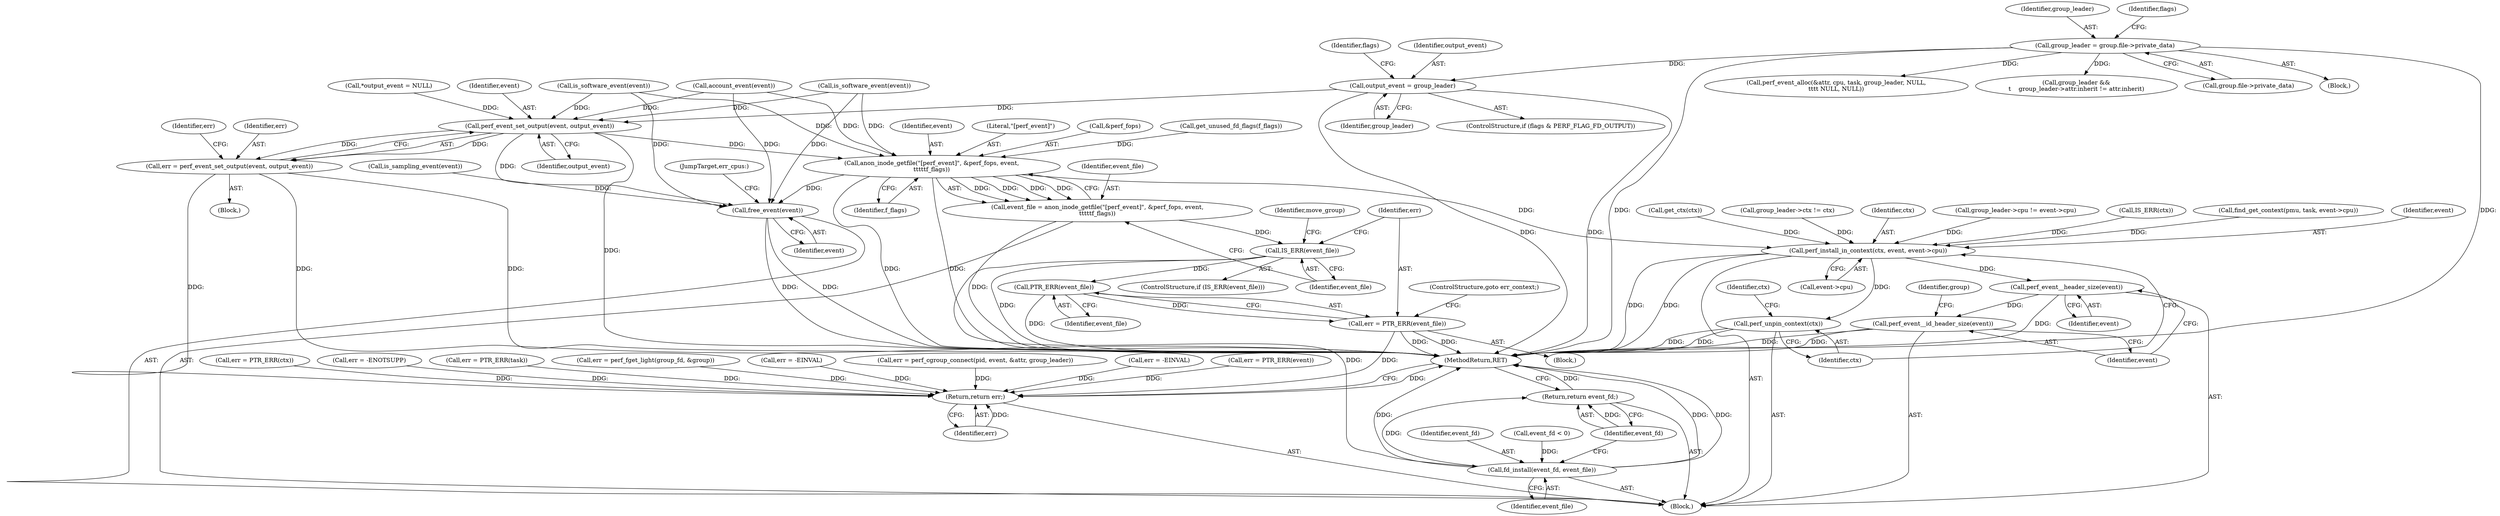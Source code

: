 digraph "0_linux_f63a8daa5812afef4f06c962351687e1ff9ccb2b@pointer" {
"1000273" [label="(Call,output_event = group_leader)"];
"1000262" [label="(Call,group_leader = group.file->private_data)"];
"1000509" [label="(Call,perf_event_set_output(event, output_event))"];
"1000507" [label="(Call,err = perf_event_set_output(event, output_event))"];
"1000666" [label="(Return,return err;)"];
"1000517" [label="(Call,anon_inode_getfile(\"[perf_event]\", &perf_fops, event,\n\t\t\t\t\tf_flags))"];
"1000515" [label="(Call,event_file = anon_inode_getfile(\"[perf_event]\", &perf_fops, event,\n\t\t\t\t\tf_flags))"];
"1000524" [label="(Call,IS_ERR(event_file))"];
"1000529" [label="(Call,PTR_ERR(event_file))"];
"1000527" [label="(Call,err = PTR_ERR(event_file))"];
"1000640" [label="(Call,fd_install(event_fd, event_file))"];
"1000643" [label="(Return,return event_fd;)"];
"1000596" [label="(Call,perf_install_in_context(ctx, event, event->cpu))"];
"1000602" [label="(Call,perf_unpin_context(ctx))"];
"1000634" [label="(Call,perf_event__header_size(event))"];
"1000636" [label="(Call,perf_event__id_header_size(event))"];
"1000651" [label="(Call,free_event(event))"];
"1000263" [label="(Identifier,group_leader)"];
"1000433" [label="(Call,IS_ERR(ctx))"];
"1000533" [label="(Identifier,move_group)"];
"1000426" [label="(Call,find_get_context(pmu, task, event->cpu))"];
"1000436" [label="(Call,err = PTR_ERR(ctx))"];
"1000380" [label="(Call,err = -ENOTSUPP)"];
"1000271" [label="(Identifier,flags)"];
"1000506" [label="(Block,)"];
"1000516" [label="(Identifier,event_file)"];
"1000529" [label="(Call,PTR_ERR(event_file))"];
"1000262" [label="(Call,group_leader = group.file->private_data)"];
"1000508" [label="(Identifier,err)"];
"1000127" [label="(Block,)"];
"1000302" [label="(Call,err = PTR_ERR(task))"];
"1000598" [label="(Identifier,event)"];
"1000668" [label="(MethodReturn,RET)"];
"1000594" [label="(Call,get_ctx(ctx))"];
"1000523" [label="(ControlStructure,if (IS_ERR(event_file)))"];
"1000489" [label="(Call,group_leader->ctx != ctx)"];
"1000330" [label="(Call,perf_event_alloc(&attr, cpu, task, group_leader, NULL,\n\t\t\t\t NULL, NULL))"];
"1000636" [label="(Call,perf_event__id_header_size(event))"];
"1000402" [label="(Call,is_software_event(event))"];
"1000517" [label="(Call,anon_inode_getfile(\"[perf_event]\", &perf_fops, event,\n\t\t\t\t\tf_flags))"];
"1000385" [label="(Call,account_event(event))"];
"1000273" [label="(Call,output_event = group_leader)"];
"1000510" [label="(Identifier,event)"];
"1000513" [label="(Identifier,err)"];
"1000667" [label="(Identifier,err)"];
"1000528" [label="(Identifier,err)"];
"1000530" [label="(Identifier,event_file)"];
"1000603" [label="(Identifier,ctx)"];
"1000653" [label="(JumpTarget,err_cpus:)"];
"1000642" [label="(Identifier,event_file)"];
"1000310" [label="(Call,group_leader &&\n\t    group_leader->attr.inherit != attr.inherit)"];
"1000274" [label="(Identifier,output_event)"];
"1000521" [label="(Identifier,event)"];
"1000651" [label="(Call,free_event(event))"];
"1000524" [label="(Call,IS_ERR(event_file))"];
"1000511" [label="(Identifier,output_event)"];
"1000253" [label="(Call,err = perf_fget_light(group_fd, &group))"];
"1000652" [label="(Identifier,event)"];
"1000322" [label="(Call,err = -EINVAL)"];
"1000666" [label="(Return,return err;)"];
"1000640" [label="(Call,fd_install(event_fd, event_file))"];
"1000518" [label="(Literal,\"[perf_event]\")"];
"1000522" [label="(Identifier,f_flags)"];
"1000515" [label="(Call,event_file = anon_inode_getfile(\"[perf_event]\", &perf_fops, event,\n\t\t\t\t\tf_flags))"];
"1000641" [label="(Identifier,event_fd)"];
"1000396" [label="(Call,is_software_event(event))"];
"1000597" [label="(Identifier,ctx)"];
"1000596" [label="(Call,perf_install_in_context(ctx, event, event->cpu))"];
"1000133" [label="(Call,*output_event = NULL)"];
"1000602" [label="(Call,perf_unpin_context(ctx))"];
"1000509" [label="(Call,perf_event_set_output(event, output_event))"];
"1000242" [label="(Call,event_fd < 0)"];
"1000643" [label="(Return,return event_fd;)"];
"1000269" [label="(ControlStructure,if (flags & PERF_FLAG_FD_OUTPUT))"];
"1000264" [label="(Call,group.file->private_data)"];
"1000278" [label="(Identifier,flags)"];
"1000368" [label="(Call,is_sampling_event(event))"];
"1000275" [label="(Identifier,group_leader)"];
"1000353" [label="(Call,err = perf_cgroup_connect(pid, event, &attr, group_leader))"];
"1000531" [label="(ControlStructure,goto err_context;)"];
"1000607" [label="(Identifier,ctx)"];
"1000452" [label="(Call,err = -EINVAL)"];
"1000526" [label="(Block,)"];
"1000634" [label="(Call,perf_event__header_size(event))"];
"1000519" [label="(Call,&perf_fops)"];
"1000343" [label="(Call,err = PTR_ERR(event))"];
"1000507" [label="(Call,err = perf_event_set_output(event, output_event))"];
"1000644" [label="(Identifier,event_fd)"];
"1000525" [label="(Identifier,event_file)"];
"1000478" [label="(Call,group_leader->cpu != event->cpu)"];
"1000239" [label="(Call,get_unused_fd_flags(f_flags))"];
"1000639" [label="(Identifier,group)"];
"1000635" [label="(Identifier,event)"];
"1000527" [label="(Call,err = PTR_ERR(event_file))"];
"1000637" [label="(Identifier,event)"];
"1000599" [label="(Call,event->cpu)"];
"1000252" [label="(Block,)"];
"1000273" -> "1000269"  [label="AST: "];
"1000273" -> "1000275"  [label="CFG: "];
"1000274" -> "1000273"  [label="AST: "];
"1000275" -> "1000273"  [label="AST: "];
"1000278" -> "1000273"  [label="CFG: "];
"1000273" -> "1000668"  [label="DDG: "];
"1000273" -> "1000668"  [label="DDG: "];
"1000262" -> "1000273"  [label="DDG: "];
"1000273" -> "1000509"  [label="DDG: "];
"1000262" -> "1000252"  [label="AST: "];
"1000262" -> "1000264"  [label="CFG: "];
"1000263" -> "1000262"  [label="AST: "];
"1000264" -> "1000262"  [label="AST: "];
"1000271" -> "1000262"  [label="CFG: "];
"1000262" -> "1000668"  [label="DDG: "];
"1000262" -> "1000668"  [label="DDG: "];
"1000262" -> "1000310"  [label="DDG: "];
"1000262" -> "1000330"  [label="DDG: "];
"1000509" -> "1000507"  [label="AST: "];
"1000509" -> "1000511"  [label="CFG: "];
"1000510" -> "1000509"  [label="AST: "];
"1000511" -> "1000509"  [label="AST: "];
"1000507" -> "1000509"  [label="CFG: "];
"1000509" -> "1000668"  [label="DDG: "];
"1000509" -> "1000507"  [label="DDG: "];
"1000509" -> "1000507"  [label="DDG: "];
"1000396" -> "1000509"  [label="DDG: "];
"1000402" -> "1000509"  [label="DDG: "];
"1000385" -> "1000509"  [label="DDG: "];
"1000133" -> "1000509"  [label="DDG: "];
"1000509" -> "1000517"  [label="DDG: "];
"1000509" -> "1000651"  [label="DDG: "];
"1000507" -> "1000506"  [label="AST: "];
"1000508" -> "1000507"  [label="AST: "];
"1000513" -> "1000507"  [label="CFG: "];
"1000507" -> "1000668"  [label="DDG: "];
"1000507" -> "1000668"  [label="DDG: "];
"1000507" -> "1000666"  [label="DDG: "];
"1000666" -> "1000127"  [label="AST: "];
"1000666" -> "1000667"  [label="CFG: "];
"1000667" -> "1000666"  [label="AST: "];
"1000668" -> "1000666"  [label="CFG: "];
"1000666" -> "1000668"  [label="DDG: "];
"1000667" -> "1000666"  [label="DDG: "];
"1000343" -> "1000666"  [label="DDG: "];
"1000436" -> "1000666"  [label="DDG: "];
"1000253" -> "1000666"  [label="DDG: "];
"1000452" -> "1000666"  [label="DDG: "];
"1000322" -> "1000666"  [label="DDG: "];
"1000353" -> "1000666"  [label="DDG: "];
"1000380" -> "1000666"  [label="DDG: "];
"1000302" -> "1000666"  [label="DDG: "];
"1000527" -> "1000666"  [label="DDG: "];
"1000517" -> "1000515"  [label="AST: "];
"1000517" -> "1000522"  [label="CFG: "];
"1000518" -> "1000517"  [label="AST: "];
"1000519" -> "1000517"  [label="AST: "];
"1000521" -> "1000517"  [label="AST: "];
"1000522" -> "1000517"  [label="AST: "];
"1000515" -> "1000517"  [label="CFG: "];
"1000517" -> "1000668"  [label="DDG: "];
"1000517" -> "1000668"  [label="DDG: "];
"1000517" -> "1000515"  [label="DDG: "];
"1000517" -> "1000515"  [label="DDG: "];
"1000517" -> "1000515"  [label="DDG: "];
"1000517" -> "1000515"  [label="DDG: "];
"1000396" -> "1000517"  [label="DDG: "];
"1000402" -> "1000517"  [label="DDG: "];
"1000385" -> "1000517"  [label="DDG: "];
"1000239" -> "1000517"  [label="DDG: "];
"1000517" -> "1000596"  [label="DDG: "];
"1000517" -> "1000651"  [label="DDG: "];
"1000515" -> "1000127"  [label="AST: "];
"1000516" -> "1000515"  [label="AST: "];
"1000525" -> "1000515"  [label="CFG: "];
"1000515" -> "1000668"  [label="DDG: "];
"1000515" -> "1000524"  [label="DDG: "];
"1000524" -> "1000523"  [label="AST: "];
"1000524" -> "1000525"  [label="CFG: "];
"1000525" -> "1000524"  [label="AST: "];
"1000528" -> "1000524"  [label="CFG: "];
"1000533" -> "1000524"  [label="CFG: "];
"1000524" -> "1000668"  [label="DDG: "];
"1000524" -> "1000529"  [label="DDG: "];
"1000524" -> "1000640"  [label="DDG: "];
"1000529" -> "1000527"  [label="AST: "];
"1000529" -> "1000530"  [label="CFG: "];
"1000530" -> "1000529"  [label="AST: "];
"1000527" -> "1000529"  [label="CFG: "];
"1000529" -> "1000668"  [label="DDG: "];
"1000529" -> "1000527"  [label="DDG: "];
"1000527" -> "1000526"  [label="AST: "];
"1000528" -> "1000527"  [label="AST: "];
"1000531" -> "1000527"  [label="CFG: "];
"1000527" -> "1000668"  [label="DDG: "];
"1000527" -> "1000668"  [label="DDG: "];
"1000640" -> "1000127"  [label="AST: "];
"1000640" -> "1000642"  [label="CFG: "];
"1000641" -> "1000640"  [label="AST: "];
"1000642" -> "1000640"  [label="AST: "];
"1000644" -> "1000640"  [label="CFG: "];
"1000640" -> "1000668"  [label="DDG: "];
"1000640" -> "1000668"  [label="DDG: "];
"1000640" -> "1000668"  [label="DDG: "];
"1000242" -> "1000640"  [label="DDG: "];
"1000640" -> "1000643"  [label="DDG: "];
"1000643" -> "1000127"  [label="AST: "];
"1000643" -> "1000644"  [label="CFG: "];
"1000644" -> "1000643"  [label="AST: "];
"1000668" -> "1000643"  [label="CFG: "];
"1000643" -> "1000668"  [label="DDG: "];
"1000644" -> "1000643"  [label="DDG: "];
"1000596" -> "1000127"  [label="AST: "];
"1000596" -> "1000599"  [label="CFG: "];
"1000597" -> "1000596"  [label="AST: "];
"1000598" -> "1000596"  [label="AST: "];
"1000599" -> "1000596"  [label="AST: "];
"1000603" -> "1000596"  [label="CFG: "];
"1000596" -> "1000668"  [label="DDG: "];
"1000596" -> "1000668"  [label="DDG: "];
"1000594" -> "1000596"  [label="DDG: "];
"1000433" -> "1000596"  [label="DDG: "];
"1000489" -> "1000596"  [label="DDG: "];
"1000426" -> "1000596"  [label="DDG: "];
"1000478" -> "1000596"  [label="DDG: "];
"1000596" -> "1000602"  [label="DDG: "];
"1000596" -> "1000634"  [label="DDG: "];
"1000602" -> "1000127"  [label="AST: "];
"1000602" -> "1000603"  [label="CFG: "];
"1000603" -> "1000602"  [label="AST: "];
"1000607" -> "1000602"  [label="CFG: "];
"1000602" -> "1000668"  [label="DDG: "];
"1000602" -> "1000668"  [label="DDG: "];
"1000634" -> "1000127"  [label="AST: "];
"1000634" -> "1000635"  [label="CFG: "];
"1000635" -> "1000634"  [label="AST: "];
"1000637" -> "1000634"  [label="CFG: "];
"1000634" -> "1000668"  [label="DDG: "];
"1000634" -> "1000636"  [label="DDG: "];
"1000636" -> "1000127"  [label="AST: "];
"1000636" -> "1000637"  [label="CFG: "];
"1000637" -> "1000636"  [label="AST: "];
"1000639" -> "1000636"  [label="CFG: "];
"1000636" -> "1000668"  [label="DDG: "];
"1000636" -> "1000668"  [label="DDG: "];
"1000651" -> "1000127"  [label="AST: "];
"1000651" -> "1000652"  [label="CFG: "];
"1000652" -> "1000651"  [label="AST: "];
"1000653" -> "1000651"  [label="CFG: "];
"1000651" -> "1000668"  [label="DDG: "];
"1000651" -> "1000668"  [label="DDG: "];
"1000368" -> "1000651"  [label="DDG: "];
"1000396" -> "1000651"  [label="DDG: "];
"1000402" -> "1000651"  [label="DDG: "];
"1000385" -> "1000651"  [label="DDG: "];
}
